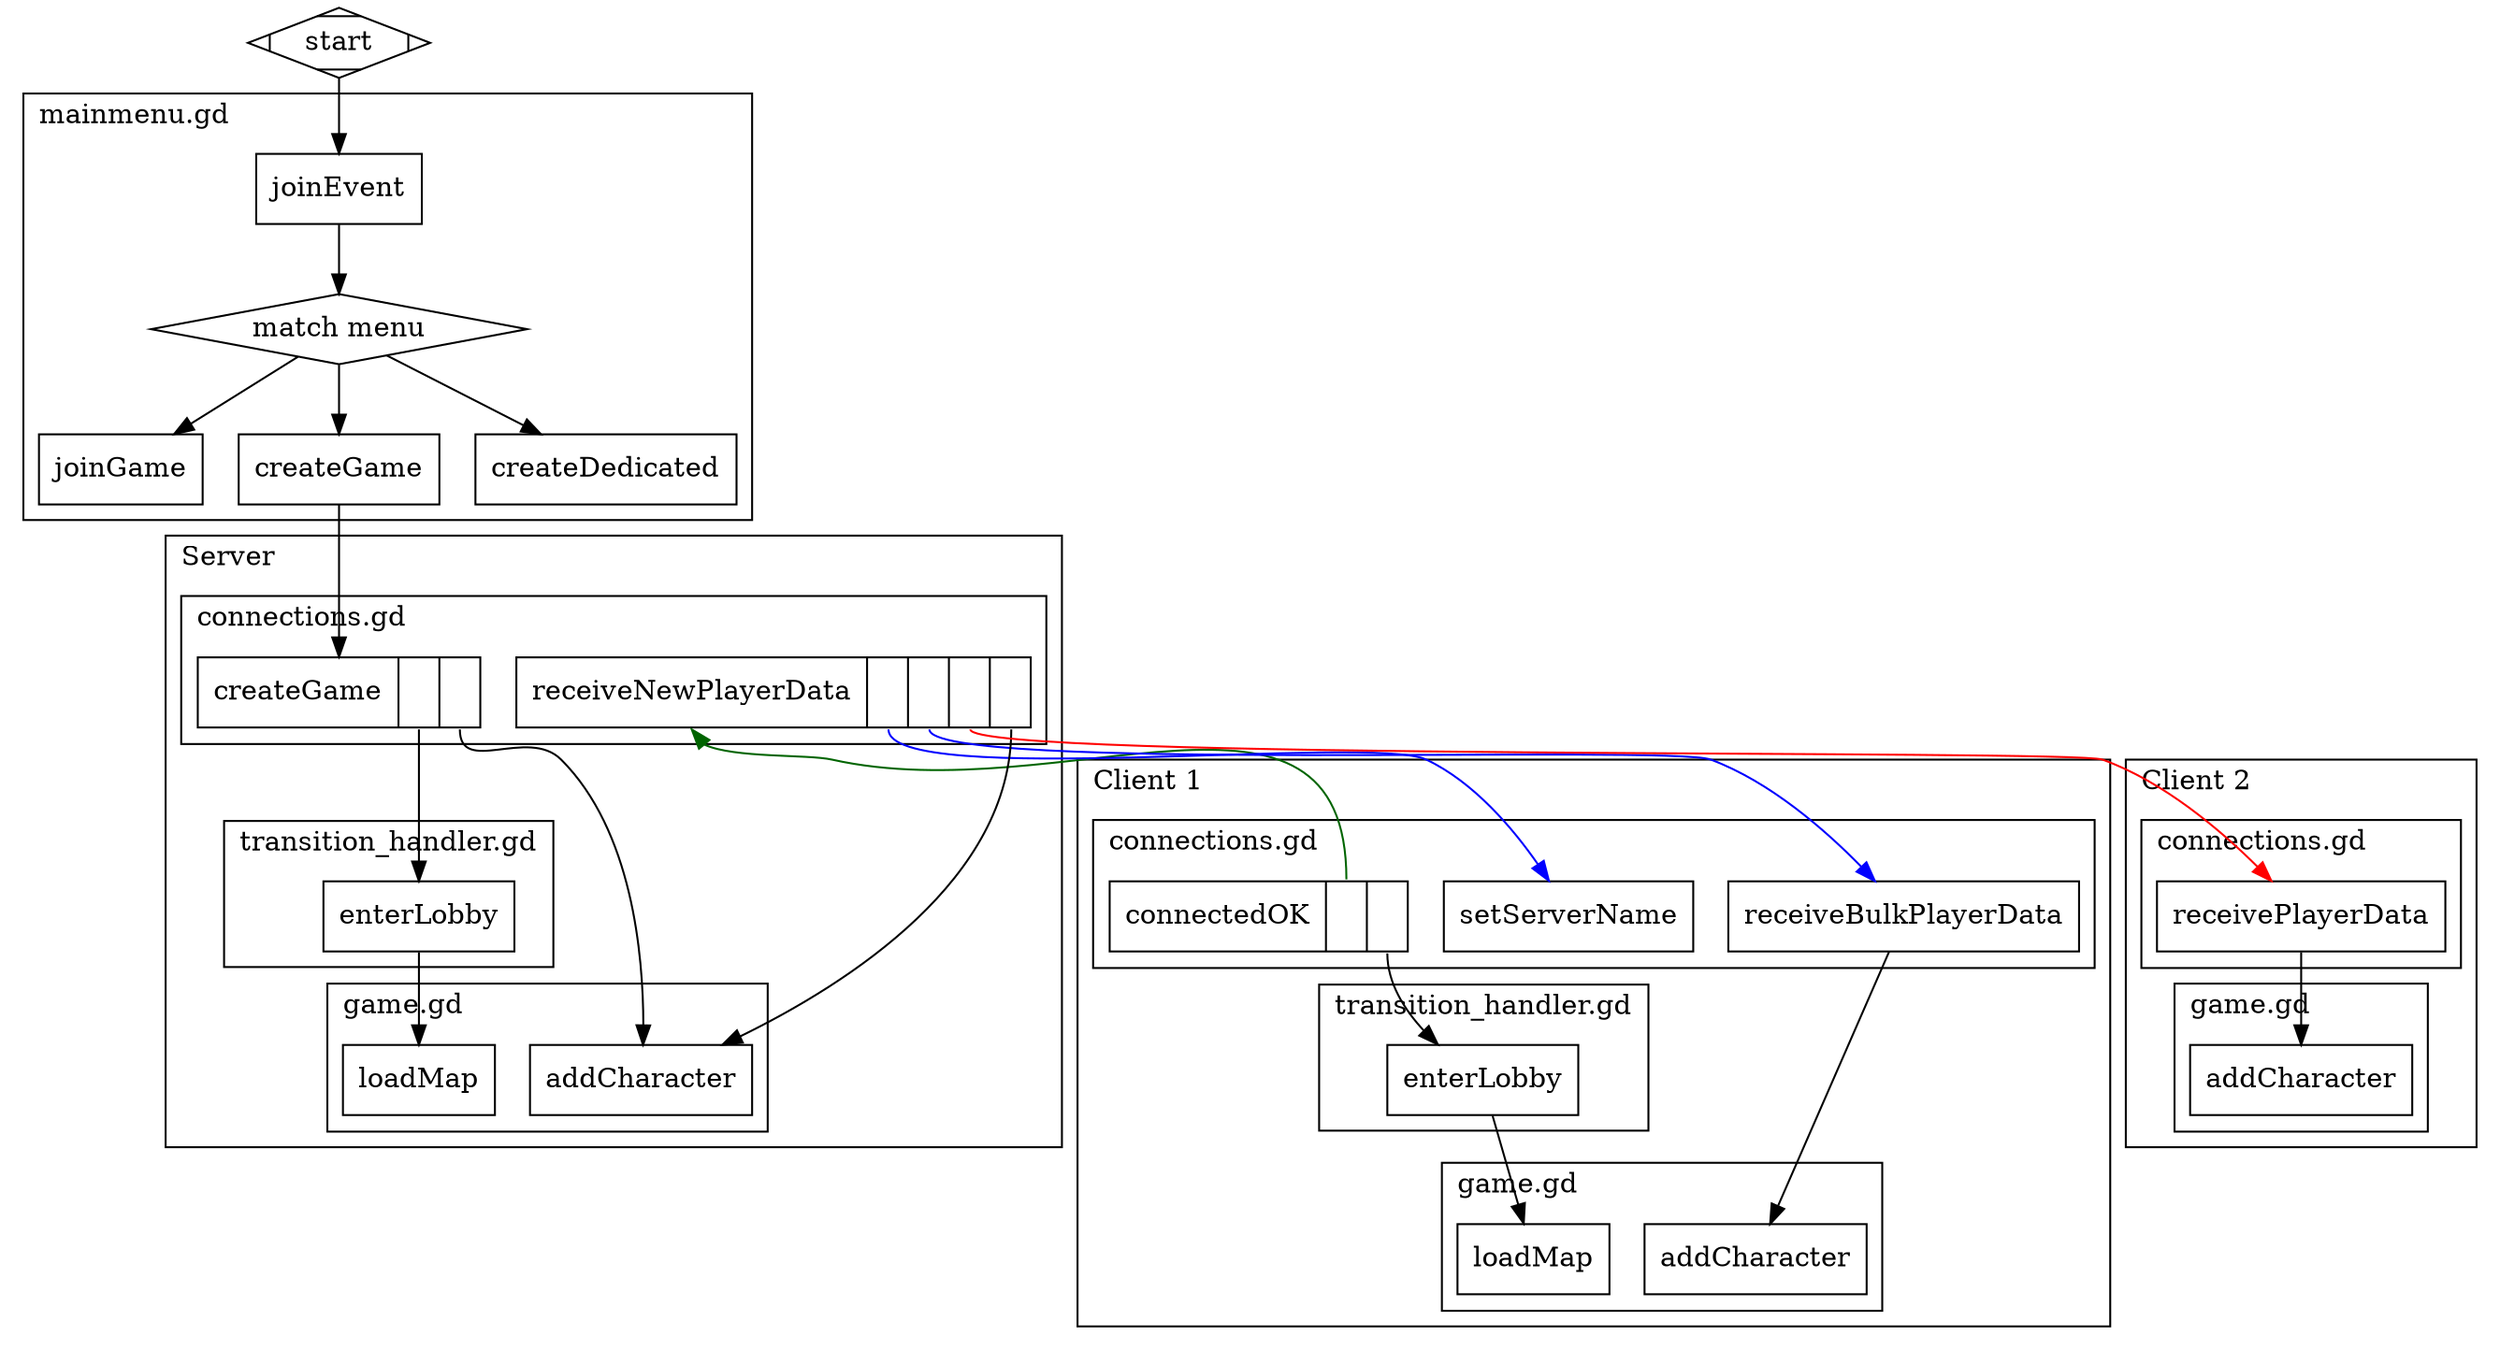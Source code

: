 digraph create {
	subgraph cluster_mainmenu {
		label="mainmenu.gd"; labeljust="l";
		node [shape=box]; joinEvent; joinGame; createGame; createDedicated;
		node [shape=diamond]; {node [label="match menu"] match_menu};
	}

	subgraph cluster_0 {
		label="Client 1"; labeljust="l";
		subgraph cluster_0c {
			label="connections.gd"; labeljust="l";
			connections_connectedOK[
				label="<f0> connectedOK | <f1> | <f2>"
				shape=record
			];
			connections_setServerName [
				label="<f0> setServerName"
				shape=record
			];
			connections_receiveBulkPlayerData [
				label="<f0> receiveBulkPlayerData "
				shape=record
			];
		}
		subgraph cluster_0t {
			label="transition_handler.gd"; labeljust="l";
			node [shape=box]; {node [label="enterLobby"] client_enterLobby};
		}
		subgraph cluster_0g {
			label="game.gd"; labeljust="l";
			client_loadMap [
				label="loadMap"
				shape="record"
			];
			client_addCharacter [
				label="addCharacter"
				shape="record"
			];
		}
	}
	subgraph cluster_1 {
		label="Server"; labeljust="l";
		subgraph cluster_1c {
			label="connections.gd"; labeljust="l";
			connections_createGame [
				label="<f0> createGame | <f1> | <f2>"
				shape=record
			];
			connections_receiveNewPlayerData [
				label="<f0> receiveNewPlayerData | <f1> | <f2>| <f3> | <f4>"
				shape=record
			];
		}
		subgraph cluster_1t {
			label="transition_handler.gd"; labeljust="l";
			node [shape=box]; {node [label="enterLobby"] server_enterLobby};
		}
		subgraph cluster_1g {
			label="game.gd"; labeljust="l";
			server_loadMap [
				label="loadMap"
				shape="record"
			];
			server_addCharacter [
				label="addCharacter"
				shape="record"
			];
		}
	}
	subgraph cluster_2 {
		label="Client 2"; labeljust="l";
		subgraph cluster_2c {
			label="connections.gd"; labeljust="l";
			connections_receivePlayerData [
				label="<f0> receivePlayerData "
				shape=record
			];
		}
		subgraph cluster_2g {
			label="game.gd"; labeljust="l";
			client2_addCharacter [
				label="addCharacter"
				shape="record"
			];
		}
	}
	start [shape=Mdiamond];
	start -> joinEvent;
	joinEvent -> match_menu;
	match_menu -> joinGame;
	match_menu -> createGame;
	match_menu -> createDedicated;
	createGame -> connections_createGame;
	connections_createGame:f1 -> server_enterLobby;
	server_enterLobby -> server_loadMap;
	connections_createGame:f2 -> server_addCharacter;
	connections_connectedOK:f1 -> connections_receiveNewPlayerData:f0 [color=darkgreen];
	connections_connectedOK:f2 -> client_enterLobby;
	client_enterLobby -> client_loadMap;
	connections_receiveNewPlayerData:f1 -> connections_setServerName [color=blue];
	connections_receiveNewPlayerData:f2 -> connections_receiveBulkPlayerData [color=blue];
	connections_receiveNewPlayerData:f3 -> connections_receivePlayerData [color=red];
	connections_receiveNewPlayerData:f4 -> server_addCharacter;
	connections_receiveBulkPlayerData -> client_addCharacter;
	connections_receivePlayerData -> client2_addCharacter;
}

